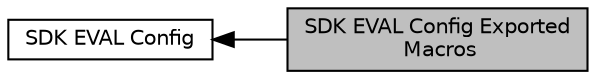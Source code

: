 digraph "SDK EVAL Config Exported Macros"
{
  edge [fontname="Helvetica",fontsize="10",labelfontname="Helvetica",labelfontsize="10"];
  node [fontname="Helvetica",fontsize="10",shape=box];
  rankdir=LR;
  Node2 [label="SDK EVAL Config",height=0.2,width=0.4,color="black", fillcolor="white", style="filled",URL="$group___s_d_k___e_v_a_l___config.html",tooltip="SDK EVAL configuration."];
  Node1 [label="SDK EVAL Config Exported\l Macros",height=0.2,width=0.4,color="black", fillcolor="grey75", style="filled", fontcolor="black",tooltip=" "];
  Node2->Node1 [shape=plaintext, dir="back", style="solid"];
}
